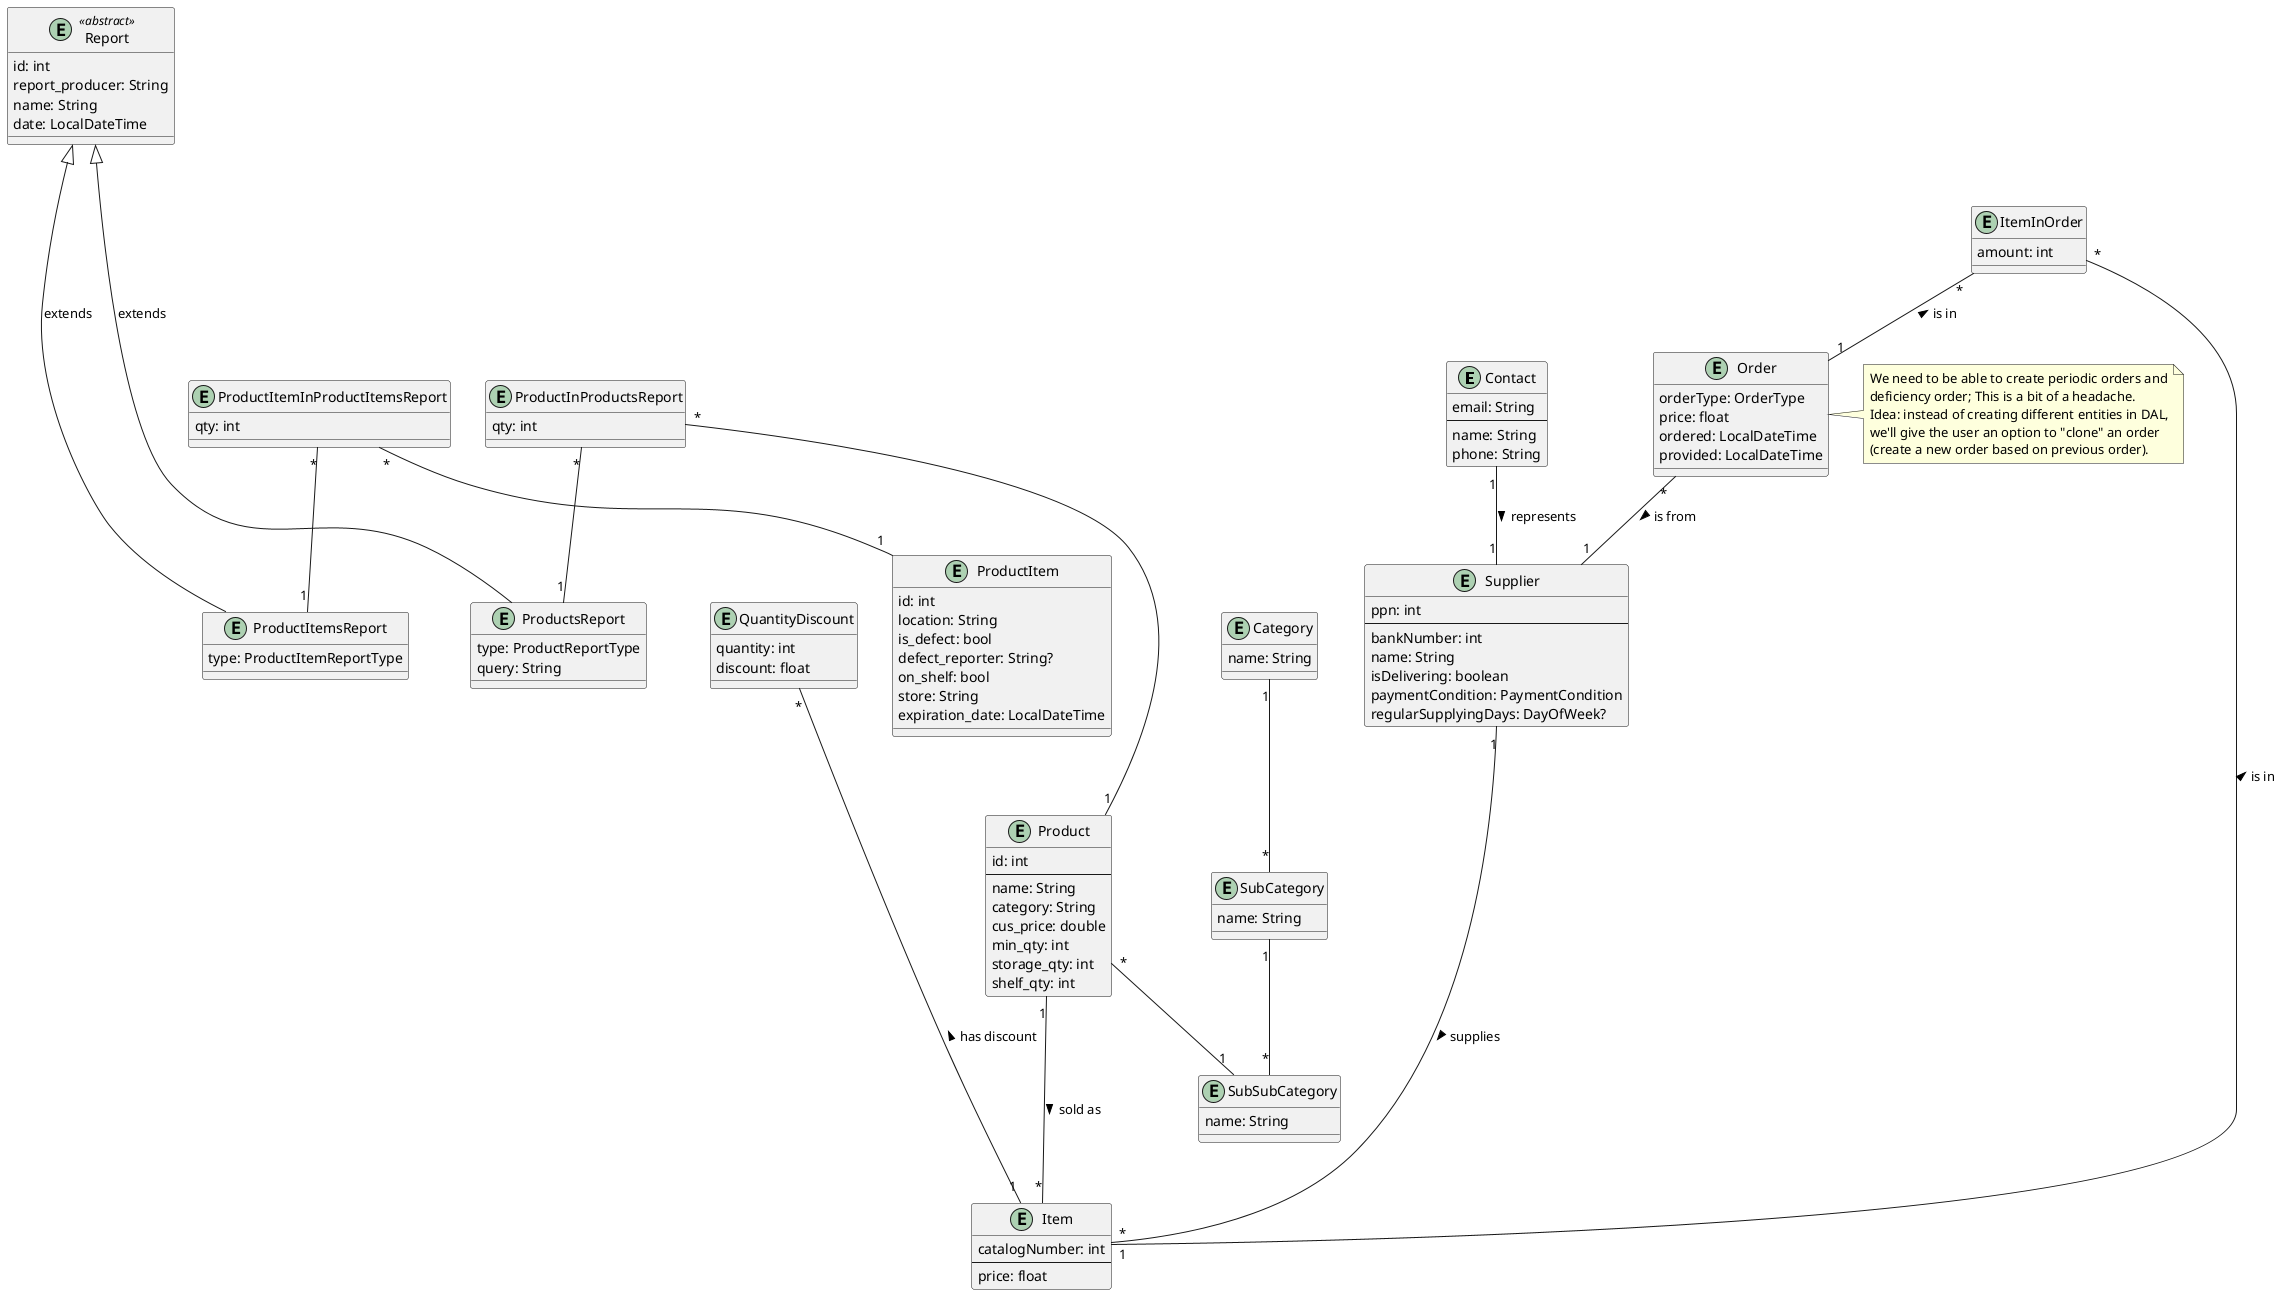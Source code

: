 @startuml

together {
	entity Contact {
		email: String
		----
		name: String
		phone: String
	}
	
	entity Supplier {
		ppn: int
		---
		bankNumber: int
		name: String
		isDelivering: boolean
		paymentCondition: PaymentCondition
		regularSupplyingDays: DayOfWeek?
	}
	
	Contact "1" -- "1" Supplier: represents > 

}

together {
	entity Category {
		name: String
	}
	
	entity SubCategory {
		name: String
	}
	
	entity SubSubCategory {
		name: String
	}
	
	Category "1" -- "*" SubCategory
	SubCategory "1" -- "*" SubSubCategory
}

together {

entity Product {
	id: int
	----
	name: String
	category: String
	cus_price: double
	min_qty: int
	storage_qty: int
	shelf_qty: int
}

entity ProductItem {
	id: int
	location: String
	is_defect: bool
	defect_reporter: String?
	on_shelf: bool
	store: String
	expiration_date: LocalDateTime
}

entity Item {
	catalogNumber: int
	----
	price: float
}


Product "1" --- "*" Item: sold as >
Product "*" -- "1" SubSubCategory
Supplier "1" ---- "*" Item: supplies >

entity QuantityDiscount {
	quantity: int
	discount: float
}

QuantityDiscount "*" ---- "1" Item: has discount <
}

together {

entity Order {
	orderType: OrderType
	price: float
	ordered: LocalDateTime
	provided: LocalDateTime
}

note right of Order
We need to be able to create periodic orders and
deficiency order; This is a bit of a headache.
Idea: instead of creating different entities in DAL,
we'll give the user an option to "clone" an order
(create a new order based on previous order).
end note

Order "*" -- "1" Supplier: is from >

entity ItemInOrder {
	amount: int
}

ItemInOrder "*" -- "1" Item: is in <
ItemInOrder "*" -- "1" Order: is in <



}
together {
	entity Report <<abstract>> {
		 id: int
		 report_producer: String
		 name: String
		 date: LocalDateTime
	}
	
	entity ProductsReport {
		type: ProductReportType 
		query: String
	}
	
	ProductsReport --u--|> Report: extends
	
	entity ProductItemsReport {
		type: ProductItemReportType
	}
	
	ProductItemsReport --u--|> Report: extends
	
	entity ProductItemInProductItemsReport  {
		qty: int
	} 
	
	ProductItemInProductItemsReport "*" -- "1" ProductItem
	ProductItemInProductItemsReport "*" -- "1" ProductItemsReport
	
	entity ProductInProductsReport{
		qty: int
	}
	
	
	ProductInProductsReport "*" -- "1" Product
	ProductInProductsReport "*" -- "1" ProductsReport
}

@enduml